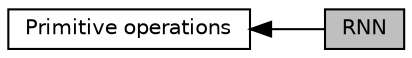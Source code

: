 digraph "RNN"
{
  edge [fontname="Helvetica",fontsize="10",labelfontname="Helvetica",labelfontsize="10"];
  node [fontname="Helvetica",fontsize="10",shape=record];
  rankdir=LR;
  Node1 [label="Primitive operations",height=0.2,width=0.4,color="black", fillcolor="white", style="filled",URL="$group__c__api__primitive.html"];
  Node0 [label="RNN",height=0.2,width=0.4,color="black", fillcolor="grey75", style="filled", fontcolor="black"];
  Node1->Node0 [shape=plaintext, dir="back", style="solid"];
}
